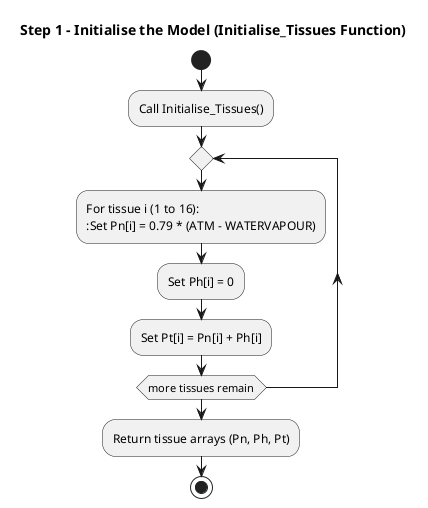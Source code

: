 ﻿@startuml Step1_Initialise_Tissues
title Step 1 – Initialise the Model (Initialise_Tissues Function)

start
:Call Initialise_Tissues();
repeat
  :For tissue i (1 to 16):
  :Set Pn[i] = 0.79 * (ATM - WATERVAPOUR);
  :Set Ph[i] = 0;
  :Set Pt[i] = Pn[i] + Ph[i];
repeat while (more tissues remain)
:Return tissue arrays (Pn, Ph, Pt);
stop

@enduml
